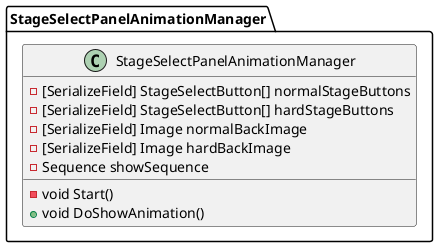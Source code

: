 @startuml
package StageSelectPanelAnimationManager
{
    class StageSelectPanelAnimationManager
    {
        -[SerializeField] StageSelectButton[] normalStageButtons
        -[SerializeField] StageSelectButton[] hardStageButtons
        -[SerializeField] Image normalBackImage
        -[SerializeField] Image hardBackImage
        - Sequence showSequence
        - void Start()
        + void DoShowAnimation()
    }
}
@enduml